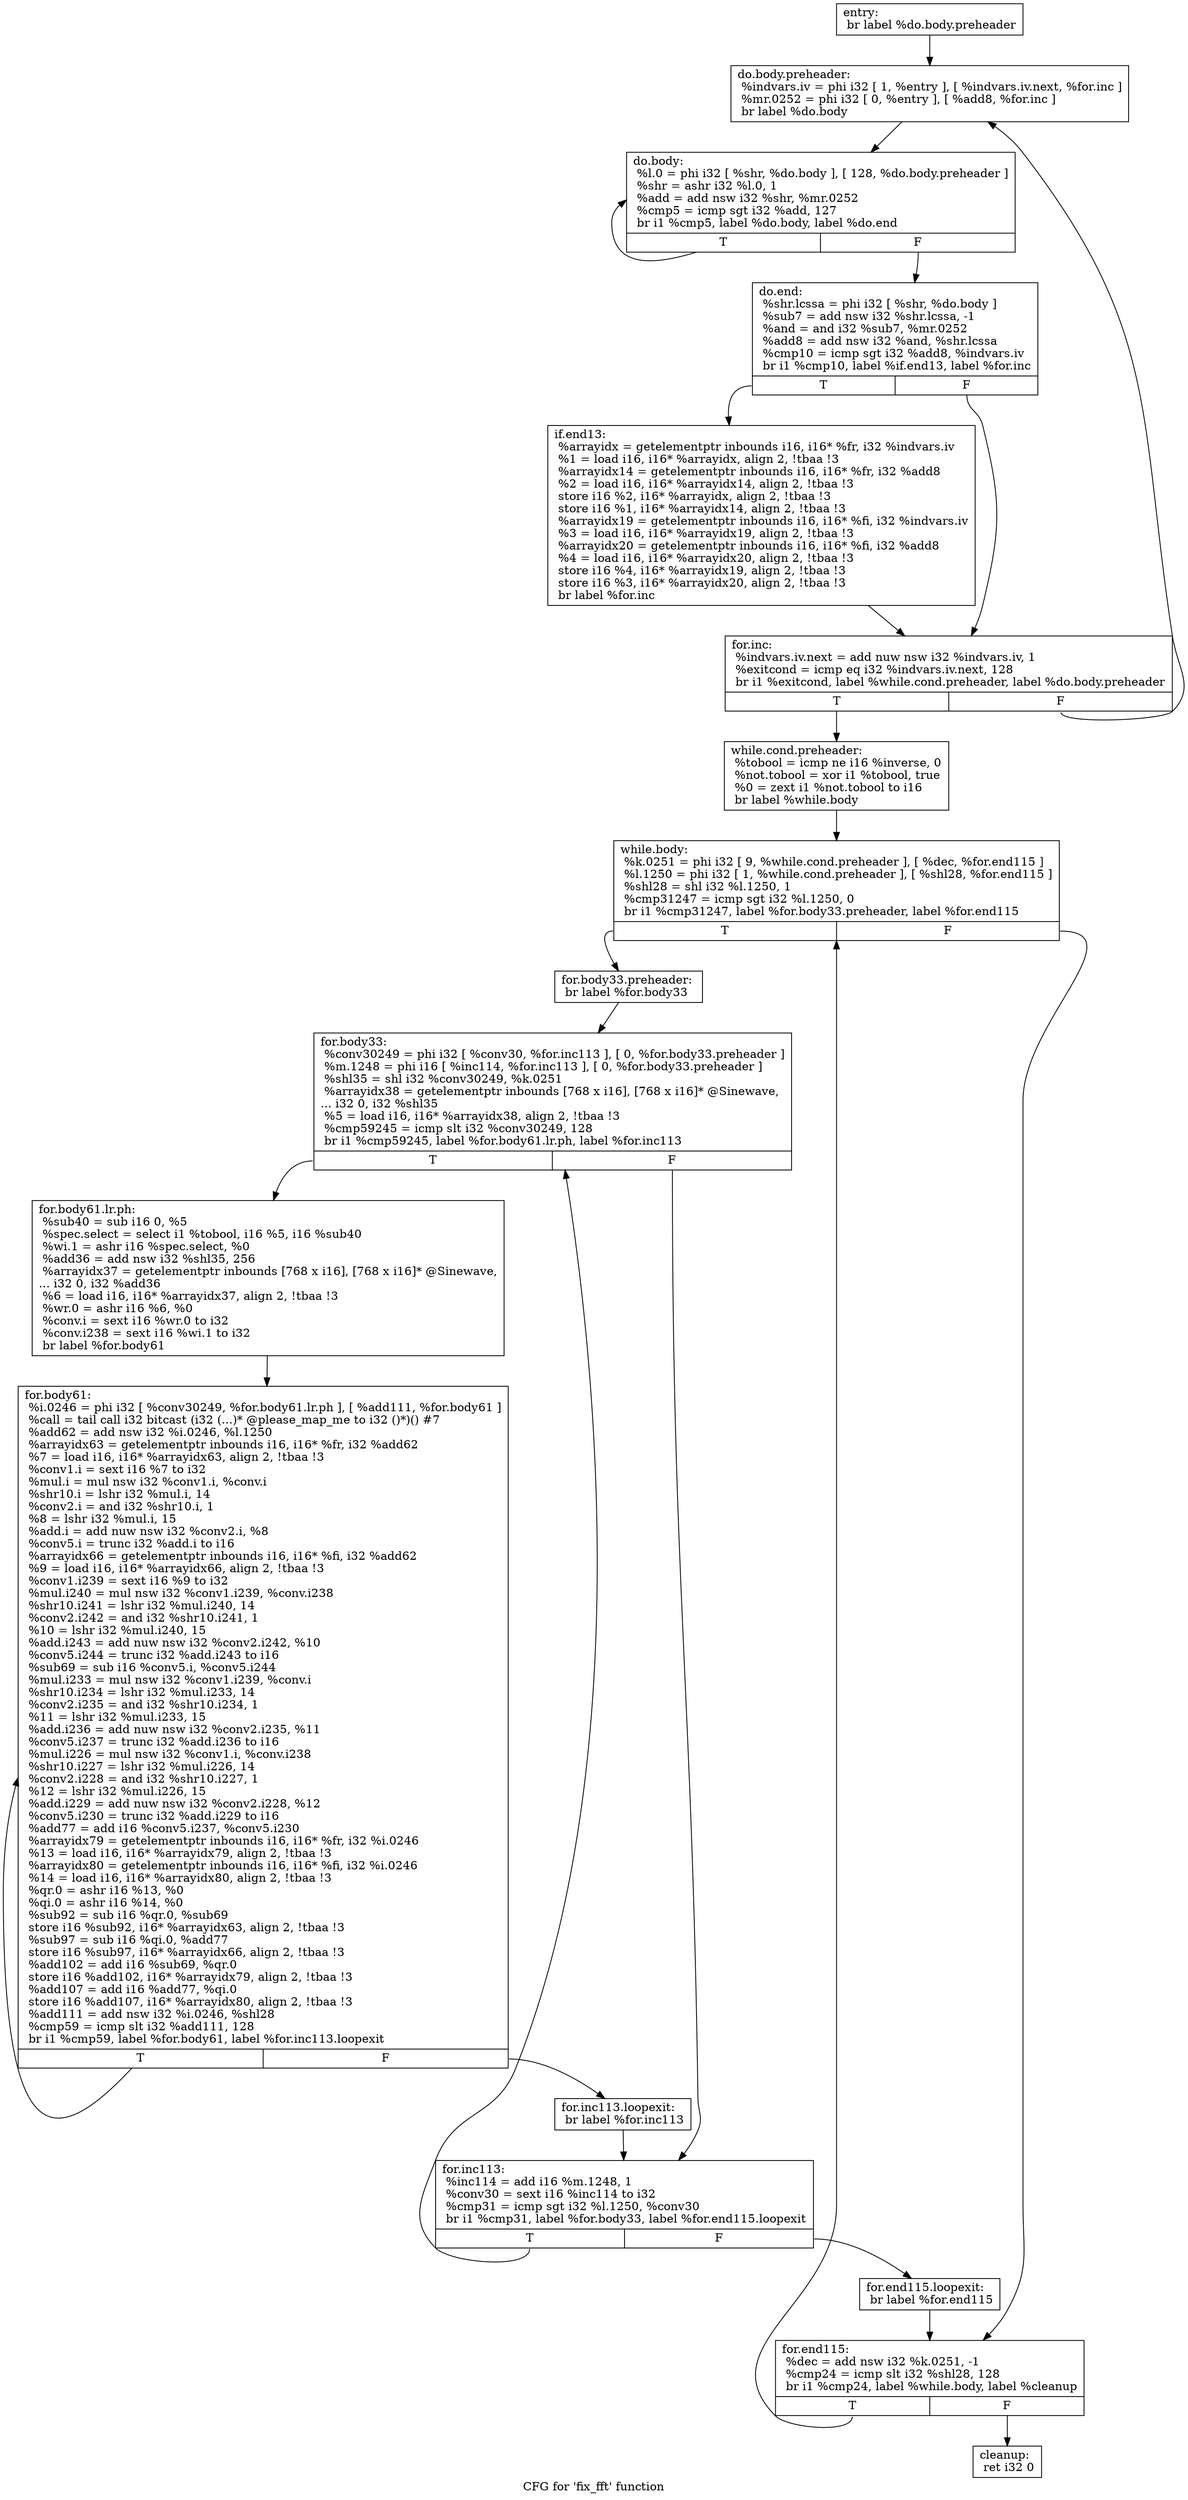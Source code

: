 digraph "CFG for 'fix_fft' function" {
	label="CFG for 'fix_fft' function";

	Node0x55dcdc6e9fd0 [shape=record,label="{entry:\l  br label %do.body.preheader\l}"];
	Node0x55dcdc6e9fd0 -> Node0x55dcdc6ef230;
	Node0x55dcdc6ef230 [shape=record,label="{do.body.preheader:                                \l  %indvars.iv = phi i32 [ 1, %entry ], [ %indvars.iv.next, %for.inc ]\l  %mr.0252 = phi i32 [ 0, %entry ], [ %add8, %for.inc ]\l  br label %do.body\l}"];
	Node0x55dcdc6ef230 -> Node0x55dcdc6ef2d0;
	Node0x55dcdc6ef280 [shape=record,label="{while.cond.preheader:                             \l  %tobool = icmp ne i16 %inverse, 0\l  %not.tobool = xor i1 %tobool, true\l  %0 = zext i1 %not.tobool to i16\l  br label %while.body\l}"];
	Node0x55dcdc6ef280 -> Node0x55dcdc6ef410;
	Node0x55dcdc6ef2d0 [shape=record,label="{do.body:                                          \l  %l.0 = phi i32 [ %shr, %do.body ], [ 128, %do.body.preheader ]\l  %shr = ashr i32 %l.0, 1\l  %add = add nsw i32 %shr, %mr.0252\l  %cmp5 = icmp sgt i32 %add, 127\l  br i1 %cmp5, label %do.body, label %do.end\l|{<s0>T|<s1>F}}"];
	Node0x55dcdc6ef2d0:s0 -> Node0x55dcdc6ef2d0;
	Node0x55dcdc6ef2d0:s1 -> Node0x55dcdc6ef320;
	Node0x55dcdc6ef320 [shape=record,label="{do.end:                                           \l  %shr.lcssa = phi i32 [ %shr, %do.body ]\l  %sub7 = add nsw i32 %shr.lcssa, -1\l  %and = and i32 %sub7, %mr.0252\l  %add8 = add nsw i32 %and, %shr.lcssa\l  %cmp10 = icmp sgt i32 %add8, %indvars.iv\l  br i1 %cmp10, label %if.end13, label %for.inc\l|{<s0>T|<s1>F}}"];
	Node0x55dcdc6ef320:s0 -> Node0x55dcdc6ef370;
	Node0x55dcdc6ef320:s1 -> Node0x55dcdc6ef3c0;
	Node0x55dcdc6ef370 [shape=record,label="{if.end13:                                         \l  %arrayidx = getelementptr inbounds i16, i16* %fr, i32 %indvars.iv\l  %1 = load i16, i16* %arrayidx, align 2, !tbaa !3\l  %arrayidx14 = getelementptr inbounds i16, i16* %fr, i32 %add8\l  %2 = load i16, i16* %arrayidx14, align 2, !tbaa !3\l  store i16 %2, i16* %arrayidx, align 2, !tbaa !3\l  store i16 %1, i16* %arrayidx14, align 2, !tbaa !3\l  %arrayidx19 = getelementptr inbounds i16, i16* %fi, i32 %indvars.iv\l  %3 = load i16, i16* %arrayidx19, align 2, !tbaa !3\l  %arrayidx20 = getelementptr inbounds i16, i16* %fi, i32 %add8\l  %4 = load i16, i16* %arrayidx20, align 2, !tbaa !3\l  store i16 %4, i16* %arrayidx19, align 2, !tbaa !3\l  store i16 %3, i16* %arrayidx20, align 2, !tbaa !3\l  br label %for.inc\l}"];
	Node0x55dcdc6ef370 -> Node0x55dcdc6ef3c0;
	Node0x55dcdc6ef3c0 [shape=record,label="{for.inc:                                          \l  %indvars.iv.next = add nuw nsw i32 %indvars.iv, 1\l  %exitcond = icmp eq i32 %indvars.iv.next, 128\l  br i1 %exitcond, label %while.cond.preheader, label %do.body.preheader\l|{<s0>T|<s1>F}}"];
	Node0x55dcdc6ef3c0:s0 -> Node0x55dcdc6ef280;
	Node0x55dcdc6ef3c0:s1 -> Node0x55dcdc6ef230;
	Node0x55dcdc6ef410 [shape=record,label="{while.body:                                       \l  %k.0251 = phi i32 [ 9, %while.cond.preheader ], [ %dec, %for.end115 ]\l  %l.1250 = phi i32 [ 1, %while.cond.preheader ], [ %shl28, %for.end115 ]\l  %shl28 = shl i32 %l.1250, 1\l  %cmp31247 = icmp sgt i32 %l.1250, 0\l  br i1 %cmp31247, label %for.body33.preheader, label %for.end115\l|{<s0>T|<s1>F}}"];
	Node0x55dcdc6ef410:s0 -> Node0x55dcdc6ef460;
	Node0x55dcdc6ef410:s1 -> Node0x55dcdc6ef690;
	Node0x55dcdc6ef460 [shape=record,label="{for.body33.preheader:                             \l  br label %for.body33\l}"];
	Node0x55dcdc6ef460 -> Node0x55dcdc6ef4b0;
	Node0x55dcdc6ef4b0 [shape=record,label="{for.body33:                                       \l  %conv30249 = phi i32 [ %conv30, %for.inc113 ], [ 0, %for.body33.preheader ]\l  %m.1248 = phi i16 [ %inc114, %for.inc113 ], [ 0, %for.body33.preheader ]\l  %shl35 = shl i32 %conv30249, %k.0251\l  %arrayidx38 = getelementptr inbounds [768 x i16], [768 x i16]* @Sinewave,\l... i32 0, i32 %shl35\l  %5 = load i16, i16* %arrayidx38, align 2, !tbaa !3\l  %cmp59245 = icmp slt i32 %conv30249, 128\l  br i1 %cmp59245, label %for.body61.lr.ph, label %for.inc113\l|{<s0>T|<s1>F}}"];
	Node0x55dcdc6ef4b0:s0 -> Node0x55dcdc6ef500;
	Node0x55dcdc6ef4b0:s1 -> Node0x55dcdc6ef5f0;
	Node0x55dcdc6ef500 [shape=record,label="{for.body61.lr.ph:                                 \l  %sub40 = sub i16 0, %5\l  %spec.select = select i1 %tobool, i16 %5, i16 %sub40\l  %wi.1 = ashr i16 %spec.select, %0\l  %add36 = add nsw i32 %shl35, 256\l  %arrayidx37 = getelementptr inbounds [768 x i16], [768 x i16]* @Sinewave,\l... i32 0, i32 %add36\l  %6 = load i16, i16* %arrayidx37, align 2, !tbaa !3\l  %wr.0 = ashr i16 %6, %0\l  %conv.i = sext i16 %wr.0 to i32\l  %conv.i238 = sext i16 %wi.1 to i32\l  br label %for.body61\l}"];
	Node0x55dcdc6ef500 -> Node0x55dcdc6ef550;
	Node0x55dcdc6ef550 [shape=record,label="{for.body61:                                       \l  %i.0246 = phi i32 [ %conv30249, %for.body61.lr.ph ], [ %add111, %for.body61 ]\l  %call = tail call i32 bitcast (i32 (...)* @please_map_me to i32 ()*)() #7\l  %add62 = add nsw i32 %i.0246, %l.1250\l  %arrayidx63 = getelementptr inbounds i16, i16* %fr, i32 %add62\l  %7 = load i16, i16* %arrayidx63, align 2, !tbaa !3\l  %conv1.i = sext i16 %7 to i32\l  %mul.i = mul nsw i32 %conv1.i, %conv.i\l  %shr10.i = lshr i32 %mul.i, 14\l  %conv2.i = and i32 %shr10.i, 1\l  %8 = lshr i32 %mul.i, 15\l  %add.i = add nuw nsw i32 %conv2.i, %8\l  %conv5.i = trunc i32 %add.i to i16\l  %arrayidx66 = getelementptr inbounds i16, i16* %fi, i32 %add62\l  %9 = load i16, i16* %arrayidx66, align 2, !tbaa !3\l  %conv1.i239 = sext i16 %9 to i32\l  %mul.i240 = mul nsw i32 %conv1.i239, %conv.i238\l  %shr10.i241 = lshr i32 %mul.i240, 14\l  %conv2.i242 = and i32 %shr10.i241, 1\l  %10 = lshr i32 %mul.i240, 15\l  %add.i243 = add nuw nsw i32 %conv2.i242, %10\l  %conv5.i244 = trunc i32 %add.i243 to i16\l  %sub69 = sub i16 %conv5.i, %conv5.i244\l  %mul.i233 = mul nsw i32 %conv1.i239, %conv.i\l  %shr10.i234 = lshr i32 %mul.i233, 14\l  %conv2.i235 = and i32 %shr10.i234, 1\l  %11 = lshr i32 %mul.i233, 15\l  %add.i236 = add nuw nsw i32 %conv2.i235, %11\l  %conv5.i237 = trunc i32 %add.i236 to i16\l  %mul.i226 = mul nsw i32 %conv1.i, %conv.i238\l  %shr10.i227 = lshr i32 %mul.i226, 14\l  %conv2.i228 = and i32 %shr10.i227, 1\l  %12 = lshr i32 %mul.i226, 15\l  %add.i229 = add nuw nsw i32 %conv2.i228, %12\l  %conv5.i230 = trunc i32 %add.i229 to i16\l  %add77 = add i16 %conv5.i237, %conv5.i230\l  %arrayidx79 = getelementptr inbounds i16, i16* %fr, i32 %i.0246\l  %13 = load i16, i16* %arrayidx79, align 2, !tbaa !3\l  %arrayidx80 = getelementptr inbounds i16, i16* %fi, i32 %i.0246\l  %14 = load i16, i16* %arrayidx80, align 2, !tbaa !3\l  %qr.0 = ashr i16 %13, %0\l  %qi.0 = ashr i16 %14, %0\l  %sub92 = sub i16 %qr.0, %sub69\l  store i16 %sub92, i16* %arrayidx63, align 2, !tbaa !3\l  %sub97 = sub i16 %qi.0, %add77\l  store i16 %sub97, i16* %arrayidx66, align 2, !tbaa !3\l  %add102 = add i16 %sub69, %qr.0\l  store i16 %add102, i16* %arrayidx79, align 2, !tbaa !3\l  %add107 = add i16 %add77, %qi.0\l  store i16 %add107, i16* %arrayidx80, align 2, !tbaa !3\l  %add111 = add nsw i32 %i.0246, %shl28\l  %cmp59 = icmp slt i32 %add111, 128\l  br i1 %cmp59, label %for.body61, label %for.inc113.loopexit\l|{<s0>T|<s1>F}}"];
	Node0x55dcdc6ef550:s0 -> Node0x55dcdc6ef550;
	Node0x55dcdc6ef550:s1 -> Node0x55dcdc6ef5a0;
	Node0x55dcdc6ef5a0 [shape=record,label="{for.inc113.loopexit:                              \l  br label %for.inc113\l}"];
	Node0x55dcdc6ef5a0 -> Node0x55dcdc6ef5f0;
	Node0x55dcdc6ef5f0 [shape=record,label="{for.inc113:                                       \l  %inc114 = add i16 %m.1248, 1\l  %conv30 = sext i16 %inc114 to i32\l  %cmp31 = icmp sgt i32 %l.1250, %conv30\l  br i1 %cmp31, label %for.body33, label %for.end115.loopexit\l|{<s0>T|<s1>F}}"];
	Node0x55dcdc6ef5f0:s0 -> Node0x55dcdc6ef4b0;
	Node0x55dcdc6ef5f0:s1 -> Node0x55dcdc6ef640;
	Node0x55dcdc6ef640 [shape=record,label="{for.end115.loopexit:                              \l  br label %for.end115\l}"];
	Node0x55dcdc6ef640 -> Node0x55dcdc6ef690;
	Node0x55dcdc6ef690 [shape=record,label="{for.end115:                                       \l  %dec = add nsw i32 %k.0251, -1\l  %cmp24 = icmp slt i32 %shl28, 128\l  br i1 %cmp24, label %while.body, label %cleanup\l|{<s0>T|<s1>F}}"];
	Node0x55dcdc6ef690:s0 -> Node0x55dcdc6ef410;
	Node0x55dcdc6ef690:s1 -> Node0x55dcdc6ef6e0;
	Node0x55dcdc6ef6e0 [shape=record,label="{cleanup:                                          \l  ret i32 0\l}"];
}
